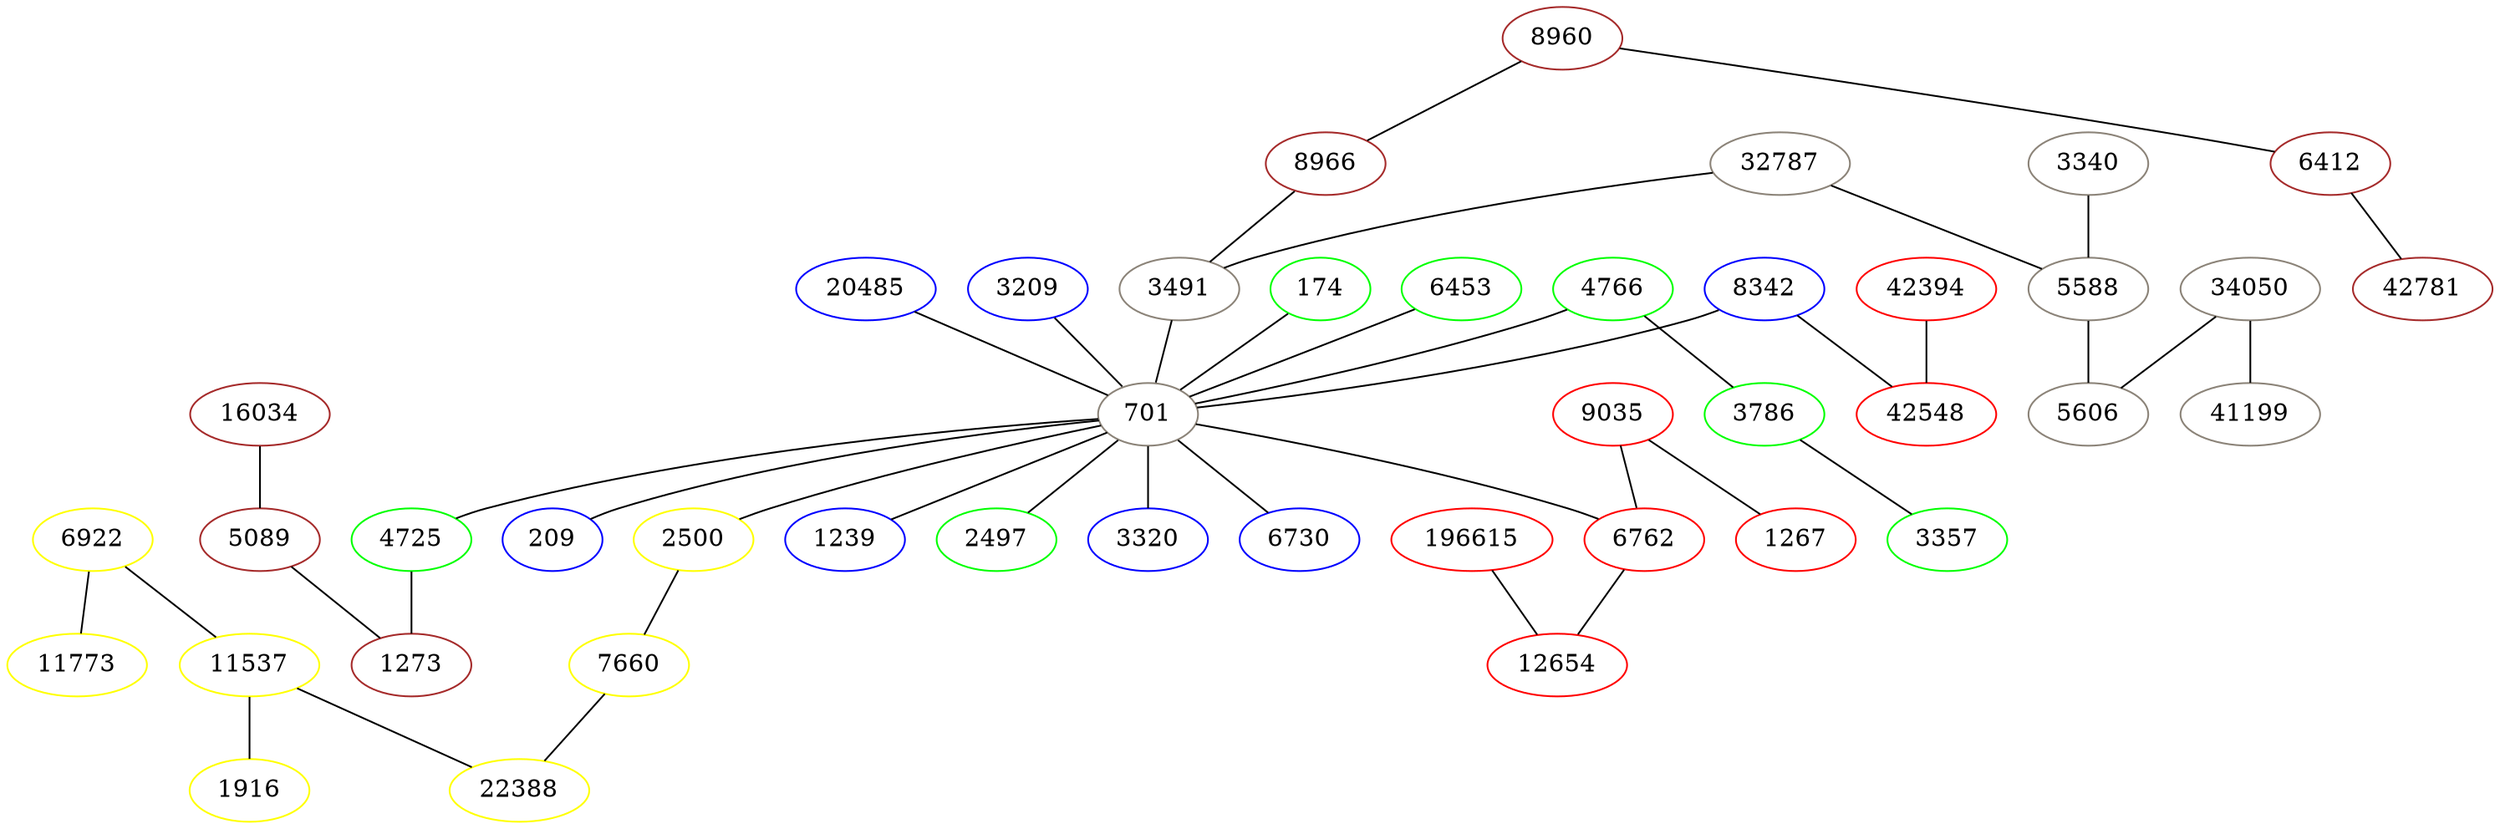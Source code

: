 strict graph G {
8960 [color=brown];
34050 [color=antiquewhite4];
20485 [color=blue];
8966 [color=brown];
196615 [color=red];
3209 [color=blue];
6922 [color=yellow];
6412 [color=brown];
11537 [color=yellow];
32787 [color=antiquewhite4];
8342 [color=blue];
42394 [color=red];
42781 [color=brown];
4766 [color=green];
16034 [color=brown];
3491 [color=antiquewhite4];
3786 [color=green];
174 [color=green];
3357 [color=green];
42548 [color=red];
6453 [color=green];
701 [color=antiquewhite4];
2497 [color=green];
2500 [color=yellow];
3340 [color=antiquewhite4];
6730 [color=blue];
9035 [color=red];
209 [color=blue];
5588 [color=antiquewhite4];
1239 [color=blue];
5089 [color=brown];
5606 [color=antiquewhite4];
6762 [color=red];
7660 [color=yellow];
12654 [color=red];
41199 [color=antiquewhite4];
1267 [color=red];
22388 [color=yellow];
4725 [color=green];
3320 [color=blue];
1273 [color=brown];
1916 [color=yellow];
11773 [color=yellow];
8960 -- 6412;
8960 -- 8966;
34050 -- 5606;
34050 -- 41199;
20485 -- 701;
8966 -- 3491;
196615 -- 12654;
3209 -- 701;
6922 -- 11537;
6922 -- 11773;
6412 -- 42781;
11537 -- 1916;
11537 -- 22388;
32787 -- 3491;
32787 -- 5588;
8342 -- 42548;
8342 -- 701;
42394 -- 42548;
4766 -- 3786;
4766 -- 701;
16034 -- 5089;
3491 -- 701;
3786 -- 3357;
174 -- 701;
6453 -- 701;
701 -- 2497;
701 -- 2500;
701 -- 6730;
701 -- 209;
701 -- 1239;
701 -- 3320;
701 -- 6762;
701 -- 4725;
2500 -- 7660;
3340 -- 5588;
9035 -- 6762;
9035 -- 1267;
5588 -- 5606;
5089 -- 1273;
6762 -- 12654;
7660 -- 22388;
4725 -- 1273;
}
